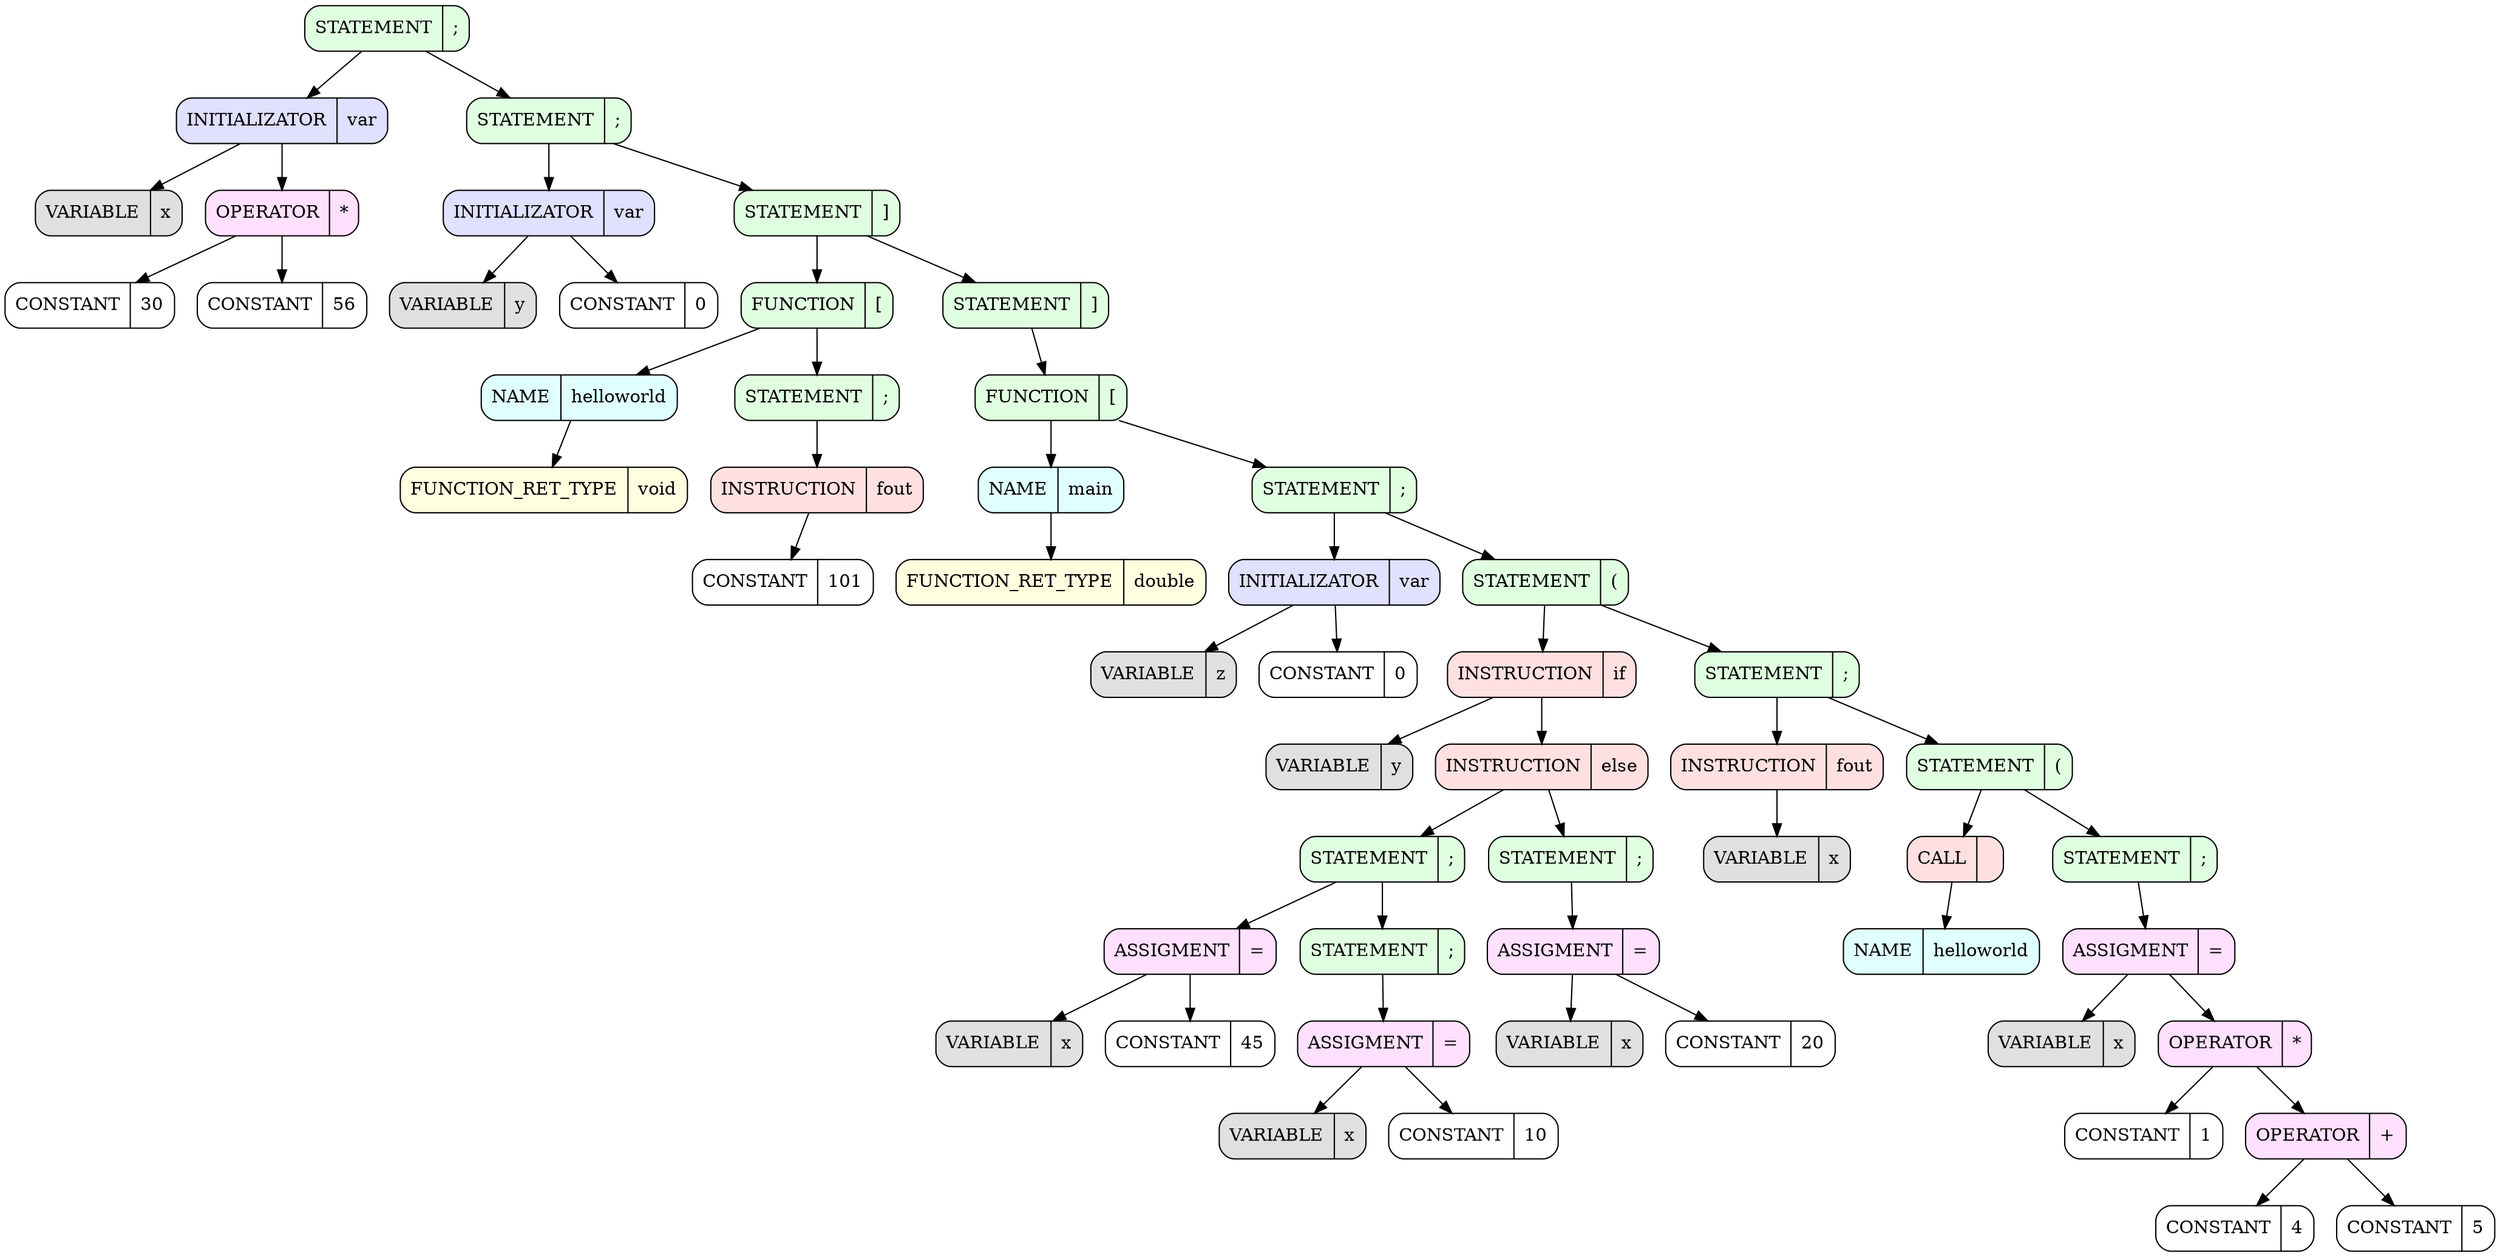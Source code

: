 ########################################################### SetDot
digraph 
{
rankdir = TB # RANKDIR
		node_0x55c7617a0500 [style = filled, fillcolor = "#E0FFE0", shape = Mrecord label =  "STATEMENT | {;}"]
		node_0x55c7617a0410 [style = filled, fillcolor = "#E0E0FF", shape = Mrecord label =  "INITIALIZATOR | {var}"]
		node_0x55c7617a0500 -> node_0x55c7617a0410 
		node_0x55c7617a0410 [style = filled, fillcolor = "#E0E0FF", shape = Mrecord label =  "INITIALIZATOR | {var}"]
		node_0x55c7617a0438 [style = filled, fillcolor = "#E0E0E0", shape = Mrecord label =  "VARIABLE | {x}"]
		node_0x55c7617a0410 -> node_0x55c7617a0438 
		node_0x55c7617a0438 [style = filled, fillcolor = "#E0E0E0", shape = Mrecord label =  "VARIABLE | {x}"]
		node_0x55c7617a04b0 [style = filled, fillcolor = "#FFE0FF", shape = Mrecord label =  "OPERATOR | {*}"]
		node_0x55c7617a0410 -> node_0x55c7617a04b0 
		node_0x55c7617a04b0 [style = filled, fillcolor = "#FFE0FF", shape = Mrecord label =  "OPERATOR | {*}"]
		node_0x55c7617a0488 [style = filled, fillcolor = "#FFFFFF", shape = Mrecord label =  "CONSTANT | {30}"]
		node_0x55c7617a04b0 -> node_0x55c7617a0488 
		node_0x55c7617a0488 [style = filled, fillcolor = "#FFFFFF", shape = Mrecord label =  "CONSTANT | {30}"]
		node_0x55c7617a04d8 [style = filled, fillcolor = "#FFFFFF", shape = Mrecord label =  "CONSTANT | {56}"]
		node_0x55c7617a04b0 -> node_0x55c7617a04d8 
		node_0x55c7617a04d8 [style = filled, fillcolor = "#FFFFFF", shape = Mrecord label =  "CONSTANT | {56}"]
		node_0x55c7617a05c8 [style = filled, fillcolor = "#E0FFE0", shape = Mrecord label =  "STATEMENT | {;}"]
		node_0x55c7617a0500 -> node_0x55c7617a05c8 
		node_0x55c7617a05c8 [style = filled, fillcolor = "#E0FFE0", shape = Mrecord label =  "STATEMENT | {;}"]
		node_0x55c7617a0528 [style = filled, fillcolor = "#E0E0FF", shape = Mrecord label =  "INITIALIZATOR | {var}"]
		node_0x55c7617a05c8 -> node_0x55c7617a0528 
		node_0x55c7617a0528 [style = filled, fillcolor = "#E0E0FF", shape = Mrecord label =  "INITIALIZATOR | {var}"]
		node_0x55c7617a0550 [style = filled, fillcolor = "#E0E0E0", shape = Mrecord label =  "VARIABLE | {y}"]
		node_0x55c7617a0528 -> node_0x55c7617a0550 
		node_0x55c7617a0550 [style = filled, fillcolor = "#E0E0E0", shape = Mrecord label =  "VARIABLE | {y}"]
		node_0x55c7617a05a0 [style = filled, fillcolor = "#FFFFFF", shape = Mrecord label =  "CONSTANT | {0}"]
		node_0x55c7617a0528 -> node_0x55c7617a05a0 
		node_0x55c7617a05a0 [style = filled, fillcolor = "#FFFFFF", shape = Mrecord label =  "CONSTANT | {0}"]
		node_0x55c7617a07a8 [style = filled, fillcolor = "#E0FFE0", shape = Mrecord label =  "STATEMENT | {]}"]
		node_0x55c7617a05c8 -> node_0x55c7617a07a8 
		node_0x55c7617a07a8 [style = filled, fillcolor = "#E0FFE0", shape = Mrecord label =  "STATEMENT | {]}"]
		node_0x55c7617a0690 [style = filled, fillcolor = "#E0FFE0", shape = Mrecord label =  "FUNCTION | {[}"]
		node_0x55c7617a07a8 -> node_0x55c7617a0690 
		node_0x55c7617a0690 [style = filled, fillcolor = "#E0FFE0", shape = Mrecord label =  "FUNCTION | {[}"]
		node_0x55c7617a0618 [style = filled, fillcolor = "#E0FFFF", shape = Mrecord label =  "NAME | {helloworld}"]
		node_0x55c7617a0690 -> node_0x55c7617a0618 
		node_0x55c7617a0618 [style = filled, fillcolor = "#E0FFFF", shape = Mrecord label =  "NAME | {helloworld}"]
		node_0x55c7617a05f0 [style = filled, fillcolor = "#FFFFE0", shape = Mrecord label =  "FUNCTION_RET_TYPE | {void}"]
		node_0x55c7617a0618 -> node_0x55c7617a05f0 
		node_0x55c7617a05f0 [style = filled, fillcolor = "#FFFFE0", shape = Mrecord label =  "FUNCTION_RET_TYPE | {void}"]
		node_0x55c7617a0730 [style = filled, fillcolor = "#E0FFE0", shape = Mrecord label =  "STATEMENT | {;}"]
		node_0x55c7617a0690 -> node_0x55c7617a0730 
		node_0x55c7617a0730 [style = filled, fillcolor = "#E0FFE0", shape = Mrecord label =  "STATEMENT | {;}"]
		node_0x55c7617a06b8 [style = filled, fillcolor = "#FFE0E0", shape = Mrecord label =  "INSTRUCTION | {fout}"]
		node_0x55c7617a0730 -> node_0x55c7617a06b8 
		node_0x55c7617a06b8 [style = filled, fillcolor = "#FFE0E0", shape = Mrecord label =  "INSTRUCTION | {fout}"]
		node_0x55c7617a0708 [style = filled, fillcolor = "#FFFFFF", shape = Mrecord label =  "CONSTANT | {101}"]
		node_0x55c7617a06b8 -> node_0x55c7617a0708 
		node_0x55c7617a0708 [style = filled, fillcolor = "#FFFFFF", shape = Mrecord label =  "CONSTANT | {101}"]
		node_0x55c7617a1180 [style = filled, fillcolor = "#E0FFE0", shape = Mrecord label =  "STATEMENT | {]}"]
		node_0x55c7617a07a8 -> node_0x55c7617a1180 
		node_0x55c7617a1180 [style = filled, fillcolor = "#E0FFE0", shape = Mrecord label =  "STATEMENT | {]}"]
		node_0x55c7617a0870 [style = filled, fillcolor = "#E0FFE0", shape = Mrecord label =  "FUNCTION | {[}"]
		node_0x55c7617a1180 -> node_0x55c7617a0870 
		node_0x55c7617a0870 [style = filled, fillcolor = "#E0FFE0", shape = Mrecord label =  "FUNCTION | {[}"]
		node_0x55c7617a07f8 [style = filled, fillcolor = "#E0FFFF", shape = Mrecord label =  "NAME | {main}"]
		node_0x55c7617a0870 -> node_0x55c7617a07f8 
		node_0x55c7617a07f8 [style = filled, fillcolor = "#E0FFFF", shape = Mrecord label =  "NAME | {main}"]
		node_0x55c7617a07d0 [style = filled, fillcolor = "#FFFFE0", shape = Mrecord label =  "FUNCTION_RET_TYPE | {double}"]
		node_0x55c7617a07f8 -> node_0x55c7617a07d0 
		node_0x55c7617a07d0 [style = filled, fillcolor = "#FFFFE0", shape = Mrecord label =  "FUNCTION_RET_TYPE | {double}"]
		node_0x55c7617a0960 [style = filled, fillcolor = "#E0FFE0", shape = Mrecord label =  "STATEMENT | {;}"]
		node_0x55c7617a0870 -> node_0x55c7617a0960 
		node_0x55c7617a0960 [style = filled, fillcolor = "#E0FFE0", shape = Mrecord label =  "STATEMENT | {;}"]
		node_0x55c7617a08c0 [style = filled, fillcolor = "#E0E0FF", shape = Mrecord label =  "INITIALIZATOR | {var}"]
		node_0x55c7617a0960 -> node_0x55c7617a08c0 
		node_0x55c7617a08c0 [style = filled, fillcolor = "#E0E0FF", shape = Mrecord label =  "INITIALIZATOR | {var}"]
		node_0x55c7617a08e8 [style = filled, fillcolor = "#E0E0E0", shape = Mrecord label =  "VARIABLE | {z}"]
		node_0x55c7617a08c0 -> node_0x55c7617a08e8 
		node_0x55c7617a08e8 [style = filled, fillcolor = "#E0E0E0", shape = Mrecord label =  "VARIABLE | {z}"]
		node_0x55c7617a0938 [style = filled, fillcolor = "#FFFFFF", shape = Mrecord label =  "CONSTANT | {0}"]
		node_0x55c7617a08c0 -> node_0x55c7617a0938 
		node_0x55c7617a0938 [style = filled, fillcolor = "#FFFFFF", shape = Mrecord label =  "CONSTANT | {0}"]
		node_0x55c7617a0b68 [style = filled, fillcolor = "#E0FFE0", shape = Mrecord label =  "STATEMENT | {(}"]
		node_0x55c7617a0960 -> node_0x55c7617a0b68 
		node_0x55c7617a0b68 [style = filled, fillcolor = "#E0FFE0", shape = Mrecord label =  "STATEMENT | {(}"]
		node_0x55c7617a0b40 [style = filled, fillcolor = "#FFE0E0", shape = Mrecord label =  "INSTRUCTION | {if}"]
		node_0x55c7617a0b68 -> node_0x55c7617a0b40 
		node_0x55c7617a0b40 [style = filled, fillcolor = "#FFE0E0", shape = Mrecord label =  "INSTRUCTION | {if}"]
		node_0x55c7617a0b90 [style = filled, fillcolor = "#E0E0E0", shape = Mrecord label =  "VARIABLE | {y}"]
		node_0x55c7617a0b40 -> node_0x55c7617a0b90 
		node_0x55c7617a0b90 [style = filled, fillcolor = "#E0E0E0", shape = Mrecord label =  "VARIABLE | {y}"]
		node_0x55c7617a0d70 [style = filled, fillcolor = "#FFE0E0", shape = Mrecord label =  "INSTRUCTION | {else}"]
		node_0x55c7617a0b40 -> node_0x55c7617a0d70 
		node_0x55c7617a0d70 [style = filled, fillcolor = "#FFE0E0", shape = Mrecord label =  "INSTRUCTION | {else}"]
		node_0x55c7617a0c80 [style = filled, fillcolor = "#E0FFE0", shape = Mrecord label =  "STATEMENT | {;}"]
		node_0x55c7617a0d70 -> node_0x55c7617a0c80 
		node_0x55c7617a0c80 [style = filled, fillcolor = "#E0FFE0", shape = Mrecord label =  "STATEMENT | {;}"]
		node_0x55c7617a0c30 [style = filled, fillcolor = "#FFE0FF", shape = Mrecord label =  "ASSIGMENT | {=}"]
		node_0x55c7617a0c80 -> node_0x55c7617a0c30 
		node_0x55c7617a0c30 [style = filled, fillcolor = "#FFE0FF", shape = Mrecord label =  "ASSIGMENT | {=}"]
		node_0x55c7617a0c08 [style = filled, fillcolor = "#E0E0E0", shape = Mrecord label =  "VARIABLE | {x}"]
		node_0x55c7617a0c30 -> node_0x55c7617a0c08 
		node_0x55c7617a0c08 [style = filled, fillcolor = "#E0E0E0", shape = Mrecord label =  "VARIABLE | {x}"]
		node_0x55c7617a0c58 [style = filled, fillcolor = "#FFFFFF", shape = Mrecord label =  "CONSTANT | {45}"]
		node_0x55c7617a0c30 -> node_0x55c7617a0c58 
		node_0x55c7617a0c58 [style = filled, fillcolor = "#FFFFFF", shape = Mrecord label =  "CONSTANT | {45}"]
		node_0x55c7617a0d20 [style = filled, fillcolor = "#E0FFE0", shape = Mrecord label =  "STATEMENT | {;}"]
		node_0x55c7617a0c80 -> node_0x55c7617a0d20 
		node_0x55c7617a0d20 [style = filled, fillcolor = "#E0FFE0", shape = Mrecord label =  "STATEMENT | {;}"]
		node_0x55c7617a0cd0 [style = filled, fillcolor = "#FFE0FF", shape = Mrecord label =  "ASSIGMENT | {=}"]
		node_0x55c7617a0d20 -> node_0x55c7617a0cd0 
		node_0x55c7617a0cd0 [style = filled, fillcolor = "#FFE0FF", shape = Mrecord label =  "ASSIGMENT | {=}"]
		node_0x55c7617a0ca8 [style = filled, fillcolor = "#E0E0E0", shape = Mrecord label =  "VARIABLE | {x}"]
		node_0x55c7617a0cd0 -> node_0x55c7617a0ca8 
		node_0x55c7617a0ca8 [style = filled, fillcolor = "#E0E0E0", shape = Mrecord label =  "VARIABLE | {x}"]
		node_0x55c7617a0cf8 [style = filled, fillcolor = "#FFFFFF", shape = Mrecord label =  "CONSTANT | {10}"]
		node_0x55c7617a0cd0 -> node_0x55c7617a0cf8 
		node_0x55c7617a0cf8 [style = filled, fillcolor = "#FFFFFF", shape = Mrecord label =  "CONSTANT | {10}"]
		node_0x55c7617a0e10 [style = filled, fillcolor = "#E0FFE0", shape = Mrecord label =  "STATEMENT | {;}"]
		node_0x55c7617a0d70 -> node_0x55c7617a0e10 
		node_0x55c7617a0e10 [style = filled, fillcolor = "#E0FFE0", shape = Mrecord label =  "STATEMENT | {;}"]
		node_0x55c7617a0dc0 [style = filled, fillcolor = "#FFE0FF", shape = Mrecord label =  "ASSIGMENT | {=}"]
		node_0x55c7617a0e10 -> node_0x55c7617a0dc0 
		node_0x55c7617a0dc0 [style = filled, fillcolor = "#FFE0FF", shape = Mrecord label =  "ASSIGMENT | {=}"]
		node_0x55c7617a0d98 [style = filled, fillcolor = "#E0E0E0", shape = Mrecord label =  "VARIABLE | {x}"]
		node_0x55c7617a0dc0 -> node_0x55c7617a0d98 
		node_0x55c7617a0d98 [style = filled, fillcolor = "#E0E0E0", shape = Mrecord label =  "VARIABLE | {x}"]
		node_0x55c7617a0de8 [style = filled, fillcolor = "#FFFFFF", shape = Mrecord label =  "CONSTANT | {20}"]
		node_0x55c7617a0dc0 -> node_0x55c7617a0de8 
		node_0x55c7617a0de8 [style = filled, fillcolor = "#FFFFFF", shape = Mrecord label =  "CONSTANT | {20}"]
		node_0x55c7617a0eb0 [style = filled, fillcolor = "#E0FFE0", shape = Mrecord label =  "STATEMENT | {;}"]
		node_0x55c7617a0b68 -> node_0x55c7617a0eb0 
		node_0x55c7617a0eb0 [style = filled, fillcolor = "#E0FFE0", shape = Mrecord label =  "STATEMENT | {;}"]
		node_0x55c7617a0e38 [style = filled, fillcolor = "#FFE0E0", shape = Mrecord label =  "INSTRUCTION | {fout}"]
		node_0x55c7617a0eb0 -> node_0x55c7617a0e38 
		node_0x55c7617a0e38 [style = filled, fillcolor = "#FFE0E0", shape = Mrecord label =  "INSTRUCTION | {fout}"]
		node_0x55c7617a0e88 [style = filled, fillcolor = "#E0E0E0", shape = Mrecord label =  "VARIABLE | {x}"]
		node_0x55c7617a0e38 -> node_0x55c7617a0e88 
		node_0x55c7617a0e88 [style = filled, fillcolor = "#E0E0E0", shape = Mrecord label =  "VARIABLE | {x}"]
		node_0x55c7617a0f00 [style = filled, fillcolor = "#E0FFE0", shape = Mrecord label =  "STATEMENT | {(}"]
		node_0x55c7617a0eb0 -> node_0x55c7617a0f00 
		node_0x55c7617a0f00 [style = filled, fillcolor = "#E0FFE0", shape = Mrecord label =  "STATEMENT | {(}"]
		node_0x55c7617a01b0 [style = filled, fillcolor = "#FFE0E0", shape = Mrecord label =  "CALL | { }"]
		node_0x55c7617a0f00 -> node_0x55c7617a01b0 
		node_0x55c7617a01b0 [style = filled, fillcolor = "#FFE0E0", shape = Mrecord label =  "CALL | { }"]
		node_0x55c7617a0ed8 [style = filled, fillcolor = "#E0FFFF", shape = Mrecord label =  "NAME | {helloworld}"]
		node_0x55c7617a01b0 -> node_0x55c7617a0ed8 
		node_0x55c7617a0ed8 [style = filled, fillcolor = "#E0FFFF", shape = Mrecord label =  "NAME | {helloworld}"]
		node_0x55c7617a10e0 [style = filled, fillcolor = "#E0FFE0", shape = Mrecord label =  "STATEMENT | {;}"]
		node_0x55c7617a0f00 -> node_0x55c7617a10e0 
		node_0x55c7617a10e0 [style = filled, fillcolor = "#E0FFE0", shape = Mrecord label =  "STATEMENT | {;}"]
		node_0x55c7617a0fa0 [style = filled, fillcolor = "#FFE0FF", shape = Mrecord label =  "ASSIGMENT | {=}"]
		node_0x55c7617a10e0 -> node_0x55c7617a0fa0 
		node_0x55c7617a0fa0 [style = filled, fillcolor = "#FFE0FF", shape = Mrecord label =  "ASSIGMENT | {=}"]
		node_0x55c7617a0f78 [style = filled, fillcolor = "#E0E0E0", shape = Mrecord label =  "VARIABLE | {x}"]
		node_0x55c7617a0fa0 -> node_0x55c7617a0f78 
		node_0x55c7617a0f78 [style = filled, fillcolor = "#E0E0E0", shape = Mrecord label =  "VARIABLE | {x}"]
		node_0x55c7617a0ff0 [style = filled, fillcolor = "#FFE0FF", shape = Mrecord label =  "OPERATOR | {*}"]
		node_0x55c7617a0fa0 -> node_0x55c7617a0ff0 
		node_0x55c7617a0ff0 [style = filled, fillcolor = "#FFE0FF", shape = Mrecord label =  "OPERATOR | {*}"]
		node_0x55c7617a0fc8 [style = filled, fillcolor = "#FFFFFF", shape = Mrecord label =  "CONSTANT | {1}"]
		node_0x55c7617a0ff0 -> node_0x55c7617a0fc8 
		node_0x55c7617a0fc8 [style = filled, fillcolor = "#FFFFFF", shape = Mrecord label =  "CONSTANT | {1}"]
		node_0x55c7617a1068 [style = filled, fillcolor = "#FFE0FF", shape = Mrecord label =  "OPERATOR | {+}"]
		node_0x55c7617a0ff0 -> node_0x55c7617a1068 
		node_0x55c7617a1068 [style = filled, fillcolor = "#FFE0FF", shape = Mrecord label =  "OPERATOR | {+}"]
		node_0x55c7617a1040 [style = filled, fillcolor = "#FFFFFF", shape = Mrecord label =  "CONSTANT | {4}"]
		node_0x55c7617a1068 -> node_0x55c7617a1040 
		node_0x55c7617a1040 [style = filled, fillcolor = "#FFFFFF", shape = Mrecord label =  "CONSTANT | {4}"]
		node_0x55c7617a1090 [style = filled, fillcolor = "#FFFFFF", shape = Mrecord label =  "CONSTANT | {5}"]
		node_0x55c7617a1068 -> node_0x55c7617a1090 
		node_0x55c7617a1090 [style = filled, fillcolor = "#FFFFFF", shape = Mrecord label =  "CONSTANT | {5}"]
########################################################### SetEndDot

}
